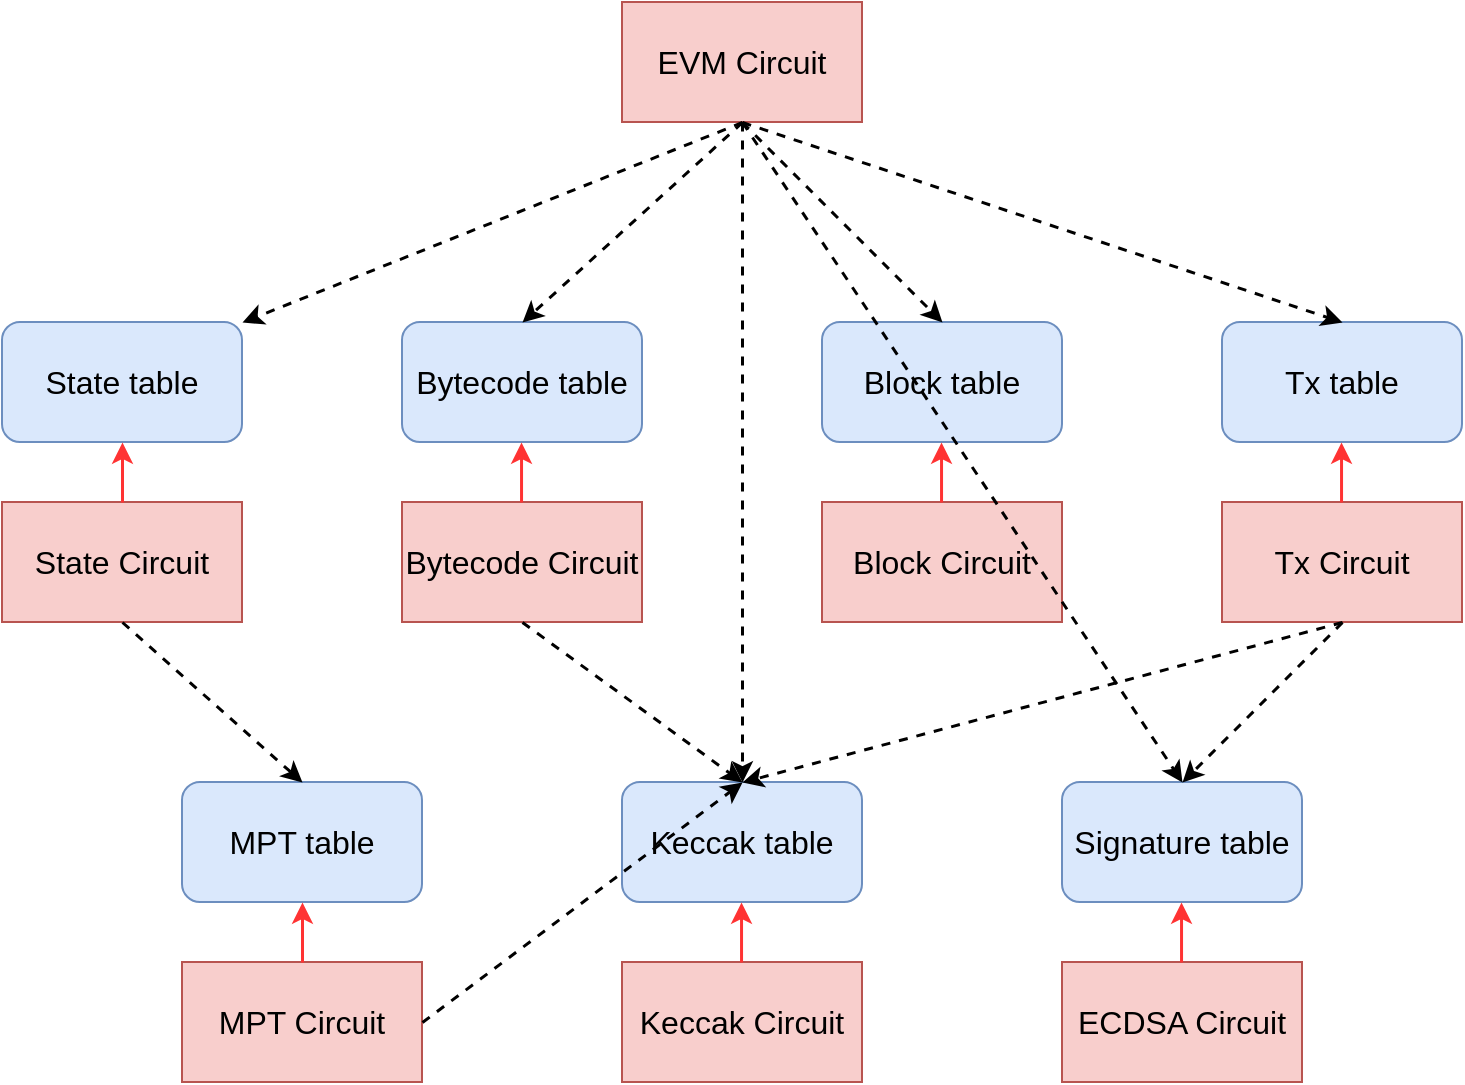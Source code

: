 <mxfile version="20.0.1" type="github">
  <diagram id="bQs8dvu6adfqrPa5oPls" name="Page-1">
    <mxGraphModel dx="970" dy="628" grid="1" gridSize="10" guides="1" tooltips="1" connect="1" arrows="1" fold="1" page="1" pageScale="1" pageWidth="850" pageHeight="1100" math="0" shadow="0">
      <root>
        <mxCell id="0" />
        <mxCell id="1" parent="0" />
        <mxCell id="A2KmB-mFcKWk-m9wnVrU-2" value="&lt;font style=&quot;font-size: 16px;&quot;&gt;State table&lt;/font&gt;" style="rounded=1;whiteSpace=wrap;html=1;fillColor=#dae8fc;strokeColor=#6c8ebf;" vertex="1" parent="1">
          <mxGeometry x="50" y="250" width="120" height="60" as="geometry" />
        </mxCell>
        <mxCell id="A2KmB-mFcKWk-m9wnVrU-3" value="&lt;font style=&quot;font-size: 16px;&quot;&gt;Bytecode table&lt;/font&gt;" style="rounded=1;whiteSpace=wrap;html=1;fillColor=#dae8fc;strokeColor=#6c8ebf;" vertex="1" parent="1">
          <mxGeometry x="250" y="250" width="120" height="60" as="geometry" />
        </mxCell>
        <mxCell id="A2KmB-mFcKWk-m9wnVrU-4" value="&lt;font style=&quot;font-size: 16px;&quot;&gt;Block table&lt;br&gt;&lt;/font&gt;" style="rounded=1;whiteSpace=wrap;html=1;fillColor=#dae8fc;strokeColor=#6c8ebf;" vertex="1" parent="1">
          <mxGeometry x="460" y="250" width="120" height="60" as="geometry" />
        </mxCell>
        <mxCell id="A2KmB-mFcKWk-m9wnVrU-5" value="&lt;font style=&quot;font-size: 16px;&quot;&gt;Tx table&lt;/font&gt;" style="rounded=1;whiteSpace=wrap;html=1;fillColor=#dae8fc;strokeColor=#6c8ebf;" vertex="1" parent="1">
          <mxGeometry x="660" y="250" width="120" height="60" as="geometry" />
        </mxCell>
        <mxCell id="A2KmB-mFcKWk-m9wnVrU-6" value="&lt;font style=&quot;font-size: 16px;&quot;&gt;Signature table&lt;/font&gt;" style="rounded=1;whiteSpace=wrap;html=1;fillColor=#dae8fc;strokeColor=#6c8ebf;" vertex="1" parent="1">
          <mxGeometry x="580" y="480" width="120" height="60" as="geometry" />
        </mxCell>
        <mxCell id="A2KmB-mFcKWk-m9wnVrU-7" value="&lt;font style=&quot;font-size: 16px;&quot;&gt;Keccak table&lt;/font&gt;" style="rounded=1;whiteSpace=wrap;html=1;fillColor=#dae8fc;strokeColor=#6c8ebf;" vertex="1" parent="1">
          <mxGeometry x="360" y="480" width="120" height="60" as="geometry" />
        </mxCell>
        <mxCell id="A2KmB-mFcKWk-m9wnVrU-8" value="&lt;font style=&quot;font-size: 16px;&quot;&gt;MPT table&lt;/font&gt;" style="rounded=1;whiteSpace=wrap;html=1;fillColor=#dae8fc;strokeColor=#6c8ebf;" vertex="1" parent="1">
          <mxGeometry x="140" y="480" width="120" height="60" as="geometry" />
        </mxCell>
        <mxCell id="A2KmB-mFcKWk-m9wnVrU-9" value="&lt;span style=&quot;&quot;&gt;EVM Circuit&lt;/span&gt;" style="rounded=0;whiteSpace=wrap;html=1;fontSize=16;fillColor=#f8cecc;strokeColor=#b85450;" vertex="1" parent="1">
          <mxGeometry x="360" y="90" width="120" height="60" as="geometry" />
        </mxCell>
        <mxCell id="A2KmB-mFcKWk-m9wnVrU-10" value="&lt;span style=&quot;&quot;&gt;State Circuit&lt;/span&gt;" style="rounded=0;whiteSpace=wrap;html=1;fontSize=16;fillColor=#f8cecc;strokeColor=#b85450;" vertex="1" parent="1">
          <mxGeometry x="50" y="340" width="120" height="60" as="geometry" />
        </mxCell>
        <mxCell id="A2KmB-mFcKWk-m9wnVrU-11" value="&lt;span style=&quot;&quot;&gt;Bytecode Circuit&lt;/span&gt;" style="rounded=0;whiteSpace=wrap;html=1;fontSize=16;fillColor=#f8cecc;strokeColor=#b85450;" vertex="1" parent="1">
          <mxGeometry x="250" y="340" width="120" height="60" as="geometry" />
        </mxCell>
        <mxCell id="A2KmB-mFcKWk-m9wnVrU-12" value="&lt;span style=&quot;&quot;&gt;Block Circuit&lt;/span&gt;" style="rounded=0;whiteSpace=wrap;html=1;fontSize=16;fillColor=#f8cecc;strokeColor=#b85450;" vertex="1" parent="1">
          <mxGeometry x="460" y="340" width="120" height="60" as="geometry" />
        </mxCell>
        <mxCell id="A2KmB-mFcKWk-m9wnVrU-13" value="&lt;span style=&quot;&quot;&gt;Tx Circuit&lt;/span&gt;" style="rounded=0;whiteSpace=wrap;html=1;fontSize=16;fillColor=#f8cecc;strokeColor=#b85450;" vertex="1" parent="1">
          <mxGeometry x="660" y="340" width="120" height="60" as="geometry" />
        </mxCell>
        <mxCell id="A2KmB-mFcKWk-m9wnVrU-14" value="&lt;span style=&quot;&quot;&gt;ECDSA Circuit&lt;/span&gt;" style="rounded=0;whiteSpace=wrap;html=1;fontSize=16;fillColor=#f8cecc;strokeColor=#b85450;" vertex="1" parent="1">
          <mxGeometry x="580" y="570" width="120" height="60" as="geometry" />
        </mxCell>
        <mxCell id="A2KmB-mFcKWk-m9wnVrU-15" value="&lt;span style=&quot;&quot;&gt;Keccak Circuit&lt;/span&gt;" style="rounded=0;whiteSpace=wrap;html=1;fontSize=16;fillColor=#f8cecc;strokeColor=#b85450;" vertex="1" parent="1">
          <mxGeometry x="360" y="570" width="120" height="60" as="geometry" />
        </mxCell>
        <mxCell id="A2KmB-mFcKWk-m9wnVrU-16" value="&lt;span style=&quot;&quot;&gt;MPT Circuit&lt;/span&gt;" style="rounded=0;whiteSpace=wrap;html=1;fontSize=16;fillColor=#f8cecc;strokeColor=#b85450;" vertex="1" parent="1">
          <mxGeometry x="140" y="570" width="120" height="60" as="geometry" />
        </mxCell>
        <mxCell id="A2KmB-mFcKWk-m9wnVrU-17" value="" style="endArrow=classic;html=1;rounded=0;fontSize=16;exitX=0.5;exitY=1;exitDx=0;exitDy=0;entryX=1;entryY=0;entryDx=0;entryDy=0;dashed=1;strokeWidth=1.5;" edge="1" parent="1" source="A2KmB-mFcKWk-m9wnVrU-9" target="A2KmB-mFcKWk-m9wnVrU-2">
          <mxGeometry width="50" height="50" relative="1" as="geometry">
            <mxPoint x="400" y="380" as="sourcePoint" />
            <mxPoint x="450" y="330" as="targetPoint" />
          </mxGeometry>
        </mxCell>
        <mxCell id="A2KmB-mFcKWk-m9wnVrU-19" value="" style="endArrow=classic;html=1;rounded=0;fontSize=16;exitX=0.5;exitY=1;exitDx=0;exitDy=0;entryX=0.5;entryY=0;entryDx=0;entryDy=0;dashed=1;strokeWidth=1.5;" edge="1" parent="1" source="A2KmB-mFcKWk-m9wnVrU-9" target="A2KmB-mFcKWk-m9wnVrU-3">
          <mxGeometry width="50" height="50" relative="1" as="geometry">
            <mxPoint x="430" y="160" as="sourcePoint" />
            <mxPoint x="180" y="260" as="targetPoint" />
          </mxGeometry>
        </mxCell>
        <mxCell id="A2KmB-mFcKWk-m9wnVrU-20" value="" style="endArrow=classic;html=1;rounded=0;fontSize=16;exitX=0.5;exitY=1;exitDx=0;exitDy=0;entryX=0.5;entryY=0;entryDx=0;entryDy=0;dashed=1;strokeWidth=1.5;" edge="1" parent="1" source="A2KmB-mFcKWk-m9wnVrU-9" target="A2KmB-mFcKWk-m9wnVrU-4">
          <mxGeometry width="50" height="50" relative="1" as="geometry">
            <mxPoint x="440" y="170" as="sourcePoint" />
            <mxPoint x="190" y="270" as="targetPoint" />
          </mxGeometry>
        </mxCell>
        <mxCell id="A2KmB-mFcKWk-m9wnVrU-21" value="" style="endArrow=classic;html=1;rounded=0;fontSize=16;entryX=0.5;entryY=0;entryDx=0;entryDy=0;dashed=1;strokeWidth=1.5;exitX=0.5;exitY=1;exitDx=0;exitDy=0;" edge="1" parent="1" source="A2KmB-mFcKWk-m9wnVrU-9" target="A2KmB-mFcKWk-m9wnVrU-5">
          <mxGeometry width="50" height="50" relative="1" as="geometry">
            <mxPoint x="420" y="160" as="sourcePoint" />
            <mxPoint x="200" y="280" as="targetPoint" />
          </mxGeometry>
        </mxCell>
        <mxCell id="A2KmB-mFcKWk-m9wnVrU-23" value="" style="endArrow=classic;html=1;rounded=0;fontSize=16;exitX=0.5;exitY=1;exitDx=0;exitDy=0;entryX=0.5;entryY=0;entryDx=0;entryDy=0;dashed=1;strokeWidth=1.5;" edge="1" parent="1" source="A2KmB-mFcKWk-m9wnVrU-9" target="A2KmB-mFcKWk-m9wnVrU-6">
          <mxGeometry width="50" height="50" relative="1" as="geometry">
            <mxPoint x="430" y="160" as="sourcePoint" />
            <mxPoint x="320" y="260" as="targetPoint" />
          </mxGeometry>
        </mxCell>
        <mxCell id="A2KmB-mFcKWk-m9wnVrU-24" value="" style="endArrow=classic;html=1;rounded=0;fontSize=16;entryX=0.5;entryY=0;entryDx=0;entryDy=0;dashed=1;strokeWidth=1.5;" edge="1" parent="1" target="A2KmB-mFcKWk-m9wnVrU-7">
          <mxGeometry width="50" height="50" relative="1" as="geometry">
            <mxPoint x="420" y="150" as="sourcePoint" />
            <mxPoint x="330" y="270" as="targetPoint" />
          </mxGeometry>
        </mxCell>
        <mxCell id="A2KmB-mFcKWk-m9wnVrU-29" value="" style="endArrow=classic;html=1;rounded=0;fontSize=16;exitX=0.5;exitY=1;exitDx=0;exitDy=0;entryX=0.5;entryY=0;entryDx=0;entryDy=0;dashed=1;strokeWidth=1.5;" edge="1" parent="1" source="A2KmB-mFcKWk-m9wnVrU-10" target="A2KmB-mFcKWk-m9wnVrU-8">
          <mxGeometry width="50" height="50" relative="1" as="geometry">
            <mxPoint x="170" y="410" as="sourcePoint" />
            <mxPoint x="270" y="510" as="targetPoint" />
          </mxGeometry>
        </mxCell>
        <mxCell id="A2KmB-mFcKWk-m9wnVrU-30" value="" style="endArrow=classic;html=1;rounded=0;fontSize=16;exitX=0.5;exitY=1;exitDx=0;exitDy=0;entryX=0.5;entryY=0;entryDx=0;entryDy=0;dashed=1;strokeWidth=1.5;" edge="1" parent="1" source="A2KmB-mFcKWk-m9wnVrU-11" target="A2KmB-mFcKWk-m9wnVrU-7">
          <mxGeometry width="50" height="50" relative="1" as="geometry">
            <mxPoint x="440" y="320" as="sourcePoint" />
            <mxPoint x="540" y="420" as="targetPoint" />
          </mxGeometry>
        </mxCell>
        <mxCell id="A2KmB-mFcKWk-m9wnVrU-31" value="" style="endArrow=classic;html=1;rounded=0;fontSize=16;exitX=0.5;exitY=1;exitDx=0;exitDy=0;entryX=0.5;entryY=0;entryDx=0;entryDy=0;dashed=1;strokeWidth=1.5;" edge="1" parent="1" source="A2KmB-mFcKWk-m9wnVrU-13" target="A2KmB-mFcKWk-m9wnVrU-7">
          <mxGeometry width="50" height="50" relative="1" as="geometry">
            <mxPoint x="695" y="410" as="sourcePoint" />
            <mxPoint x="585" y="510" as="targetPoint" />
          </mxGeometry>
        </mxCell>
        <mxCell id="A2KmB-mFcKWk-m9wnVrU-32" value="" style="endArrow=classic;html=1;rounded=0;fontSize=16;exitX=0.5;exitY=1;exitDx=0;exitDy=0;entryX=0.5;entryY=0;entryDx=0;entryDy=0;dashed=1;strokeWidth=1.5;" edge="1" parent="1" source="A2KmB-mFcKWk-m9wnVrU-13" target="A2KmB-mFcKWk-m9wnVrU-6">
          <mxGeometry width="50" height="50" relative="1" as="geometry">
            <mxPoint x="730" y="390" as="sourcePoint" />
            <mxPoint x="620" y="490" as="targetPoint" />
          </mxGeometry>
        </mxCell>
        <mxCell id="A2KmB-mFcKWk-m9wnVrU-33" value="" style="endArrow=classic;html=1;rounded=0;fontSize=16;exitX=1;exitY=0.5;exitDx=0;exitDy=0;entryX=0.5;entryY=0;entryDx=0;entryDy=0;dashed=1;strokeWidth=1.5;" edge="1" parent="1" source="A2KmB-mFcKWk-m9wnVrU-16" target="A2KmB-mFcKWk-m9wnVrU-7">
          <mxGeometry width="50" height="50" relative="1" as="geometry">
            <mxPoint x="270" y="530" as="sourcePoint" />
            <mxPoint x="360" y="610" as="targetPoint" />
          </mxGeometry>
        </mxCell>
        <mxCell id="A2KmB-mFcKWk-m9wnVrU-37" value="" style="endArrow=classic;html=1;rounded=0;fontSize=16;strokeWidth=1.5;exitX=0.5;exitY=0;exitDx=0;exitDy=0;entryX=0.5;entryY=1;entryDx=0;entryDy=0;strokeColor=#FF3333;" edge="1" parent="1" source="A2KmB-mFcKWk-m9wnVrU-10" target="A2KmB-mFcKWk-m9wnVrU-2">
          <mxGeometry width="50" height="50" relative="1" as="geometry">
            <mxPoint x="150" y="320" as="sourcePoint" />
            <mxPoint x="200" y="270" as="targetPoint" />
          </mxGeometry>
        </mxCell>
        <mxCell id="A2KmB-mFcKWk-m9wnVrU-38" value="" style="endArrow=classic;html=1;rounded=0;fontSize=16;strokeWidth=1.5;exitX=0.5;exitY=0;exitDx=0;exitDy=0;entryX=0.5;entryY=1;entryDx=0;entryDy=0;strokeColor=#FF3333;" edge="1" parent="1">
          <mxGeometry width="50" height="50" relative="1" as="geometry">
            <mxPoint x="309.52" y="340" as="sourcePoint" />
            <mxPoint x="309.52" y="310" as="targetPoint" />
          </mxGeometry>
        </mxCell>
        <mxCell id="A2KmB-mFcKWk-m9wnVrU-39" value="" style="endArrow=classic;html=1;rounded=0;fontSize=16;strokeWidth=1.5;exitX=0.5;exitY=0;exitDx=0;exitDy=0;entryX=0.5;entryY=1;entryDx=0;entryDy=0;strokeColor=#FF3333;" edge="1" parent="1" source="A2KmB-mFcKWk-m9wnVrU-16" target="A2KmB-mFcKWk-m9wnVrU-8">
          <mxGeometry width="50" height="50" relative="1" as="geometry">
            <mxPoint x="199.52" y="565" as="sourcePoint" />
            <mxPoint x="270" y="540" as="targetPoint" />
          </mxGeometry>
        </mxCell>
        <mxCell id="A2KmB-mFcKWk-m9wnVrU-40" value="" style="endArrow=classic;html=1;rounded=0;fontSize=16;strokeWidth=1.5;exitX=0.5;exitY=0;exitDx=0;exitDy=0;entryX=0.5;entryY=1;entryDx=0;entryDy=0;strokeColor=#FF3333;" edge="1" parent="1">
          <mxGeometry width="50" height="50" relative="1" as="geometry">
            <mxPoint x="719.52" y="340" as="sourcePoint" />
            <mxPoint x="719.52" y="310" as="targetPoint" />
          </mxGeometry>
        </mxCell>
        <mxCell id="A2KmB-mFcKWk-m9wnVrU-41" value="" style="endArrow=classic;html=1;rounded=0;fontSize=16;strokeWidth=1.5;exitX=0.5;exitY=0;exitDx=0;exitDy=0;entryX=0.5;entryY=1;entryDx=0;entryDy=0;strokeColor=#FF3333;" edge="1" parent="1">
          <mxGeometry width="50" height="50" relative="1" as="geometry">
            <mxPoint x="519.52" y="340" as="sourcePoint" />
            <mxPoint x="519.52" y="310" as="targetPoint" />
          </mxGeometry>
        </mxCell>
        <mxCell id="A2KmB-mFcKWk-m9wnVrU-44" value="" style="endArrow=classic;html=1;rounded=0;fontSize=16;strokeWidth=1.5;exitX=0.5;exitY=0;exitDx=0;exitDy=0;entryX=0.5;entryY=1;entryDx=0;entryDy=0;strokeColor=#FF3333;" edge="1" parent="1">
          <mxGeometry width="50" height="50" relative="1" as="geometry">
            <mxPoint x="419.52" y="570" as="sourcePoint" />
            <mxPoint x="419.52" y="540" as="targetPoint" />
          </mxGeometry>
        </mxCell>
        <mxCell id="A2KmB-mFcKWk-m9wnVrU-45" value="" style="endArrow=classic;html=1;rounded=0;fontSize=16;strokeWidth=1.5;exitX=0.5;exitY=0;exitDx=0;exitDy=0;entryX=0.5;entryY=1;entryDx=0;entryDy=0;strokeColor=#FF3333;" edge="1" parent="1">
          <mxGeometry width="50" height="50" relative="1" as="geometry">
            <mxPoint x="639.52" y="570" as="sourcePoint" />
            <mxPoint x="639.52" y="540" as="targetPoint" />
          </mxGeometry>
        </mxCell>
      </root>
    </mxGraphModel>
  </diagram>
</mxfile>
